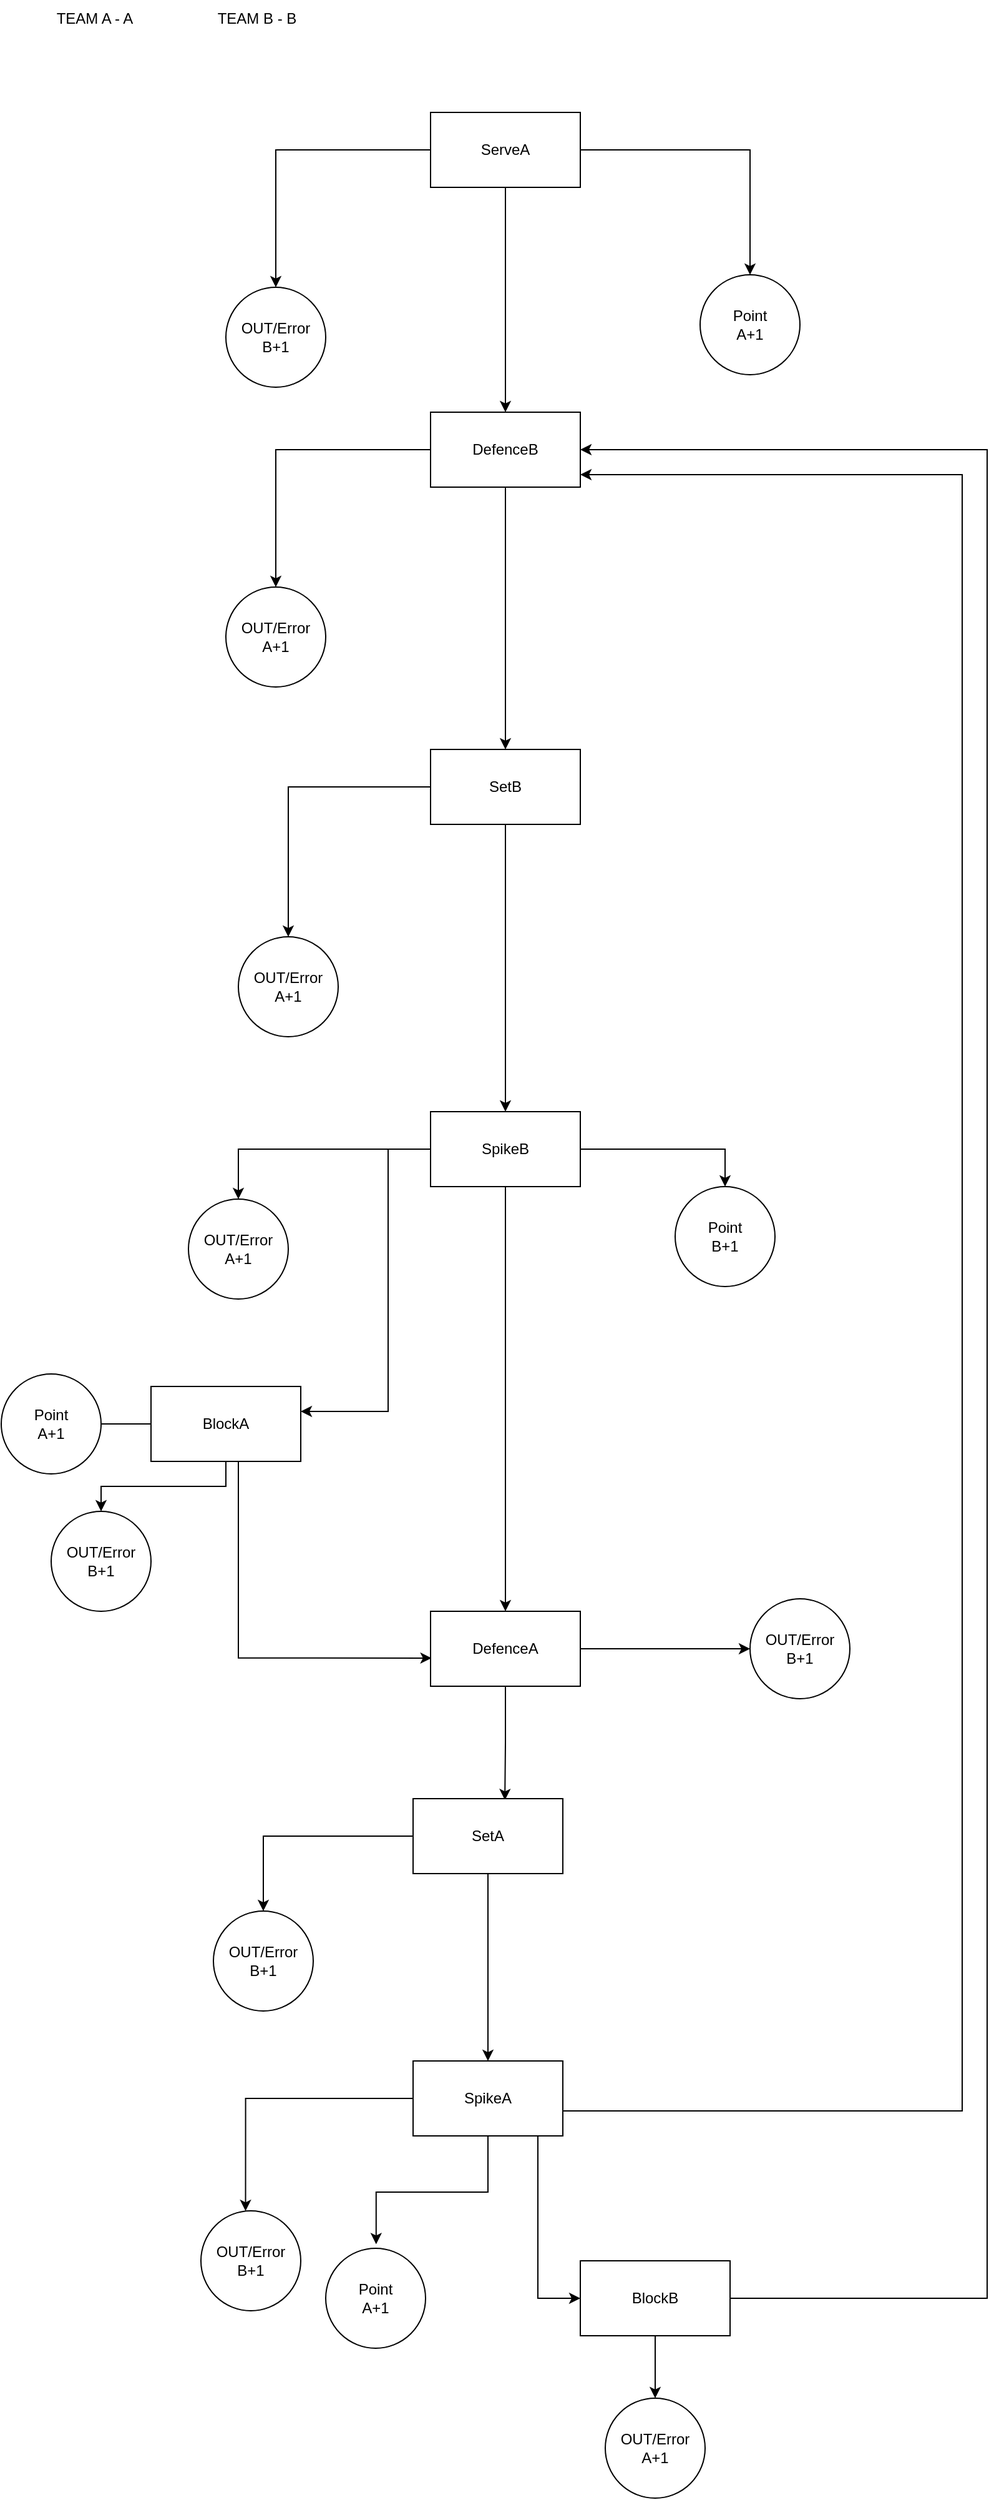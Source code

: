 <mxfile version="21.6.1" type="device">
  <diagram name="Страница 1" id="8FAT1eZCE_aqT5x8DHax">
    <mxGraphModel dx="1990" dy="1109" grid="1" gridSize="10" guides="1" tooltips="1" connect="1" arrows="1" fold="1" page="1" pageScale="1" pageWidth="827" pageHeight="1169" math="0" shadow="0">
      <root>
        <mxCell id="0" />
        <mxCell id="1" parent="0" />
        <mxCell id="_LlIl6xtUvHQYEDM4ap0-8" style="edgeStyle=orthogonalEdgeStyle;rounded=0;orthogonalLoop=1;jettySize=auto;html=1;entryX=0.5;entryY=0;entryDx=0;entryDy=0;" edge="1" parent="1" source="_LlIl6xtUvHQYEDM4ap0-1" target="_LlIl6xtUvHQYEDM4ap0-10">
          <mxGeometry relative="1" as="geometry">
            <mxPoint x="414" y="260" as="targetPoint" />
          </mxGeometry>
        </mxCell>
        <mxCell id="_LlIl6xtUvHQYEDM4ap0-9" style="edgeStyle=orthogonalEdgeStyle;rounded=0;orthogonalLoop=1;jettySize=auto;html=1;entryX=0.5;entryY=0;entryDx=0;entryDy=0;" edge="1" parent="1" source="_LlIl6xtUvHQYEDM4ap0-1" target="_LlIl6xtUvHQYEDM4ap0-5">
          <mxGeometry relative="1" as="geometry" />
        </mxCell>
        <mxCell id="_LlIl6xtUvHQYEDM4ap0-15" style="edgeStyle=orthogonalEdgeStyle;rounded=0;orthogonalLoop=1;jettySize=auto;html=1;" edge="1" parent="1" source="_LlIl6xtUvHQYEDM4ap0-1" target="_LlIl6xtUvHQYEDM4ap0-14">
          <mxGeometry relative="1" as="geometry" />
        </mxCell>
        <mxCell id="_LlIl6xtUvHQYEDM4ap0-1" value="ServeA" style="rounded=0;whiteSpace=wrap;html=1;" vertex="1" parent="1">
          <mxGeometry x="354" y="120" width="120" height="60" as="geometry" />
        </mxCell>
        <mxCell id="_LlIl6xtUvHQYEDM4ap0-5" value="OUT/Error&lt;br&gt;B+1" style="ellipse;whiteSpace=wrap;html=1;aspect=fixed;" vertex="1" parent="1">
          <mxGeometry x="190" y="260" width="80" height="80" as="geometry" />
        </mxCell>
        <mxCell id="_LlIl6xtUvHQYEDM4ap0-13" style="edgeStyle=orthogonalEdgeStyle;rounded=0;orthogonalLoop=1;jettySize=auto;html=1;entryX=0.5;entryY=0;entryDx=0;entryDy=0;" edge="1" parent="1" source="_LlIl6xtUvHQYEDM4ap0-10" target="_LlIl6xtUvHQYEDM4ap0-12">
          <mxGeometry relative="1" as="geometry" />
        </mxCell>
        <mxCell id="_LlIl6xtUvHQYEDM4ap0-17" style="edgeStyle=orthogonalEdgeStyle;rounded=0;orthogonalLoop=1;jettySize=auto;html=1;entryX=0.5;entryY=0;entryDx=0;entryDy=0;" edge="1" parent="1" source="_LlIl6xtUvHQYEDM4ap0-10" target="_LlIl6xtUvHQYEDM4ap0-16">
          <mxGeometry relative="1" as="geometry" />
        </mxCell>
        <mxCell id="_LlIl6xtUvHQYEDM4ap0-10" value="DefenceB" style="rounded=0;whiteSpace=wrap;html=1;" vertex="1" parent="1">
          <mxGeometry x="354" y="360" width="120" height="60" as="geometry" />
        </mxCell>
        <mxCell id="_LlIl6xtUvHQYEDM4ap0-12" value="OUT/Error&lt;br&gt;A+1" style="ellipse;whiteSpace=wrap;html=1;aspect=fixed;" vertex="1" parent="1">
          <mxGeometry x="190" y="500" width="80" height="80" as="geometry" />
        </mxCell>
        <mxCell id="_LlIl6xtUvHQYEDM4ap0-14" value="Point&lt;br&gt;A+1" style="ellipse;whiteSpace=wrap;html=1;aspect=fixed;" vertex="1" parent="1">
          <mxGeometry x="570" y="250" width="80" height="80" as="geometry" />
        </mxCell>
        <mxCell id="_LlIl6xtUvHQYEDM4ap0-19" style="edgeStyle=orthogonalEdgeStyle;rounded=0;orthogonalLoop=1;jettySize=auto;html=1;entryX=0.5;entryY=0;entryDx=0;entryDy=0;" edge="1" parent="1" source="_LlIl6xtUvHQYEDM4ap0-16" target="_LlIl6xtUvHQYEDM4ap0-18">
          <mxGeometry relative="1" as="geometry" />
        </mxCell>
        <mxCell id="_LlIl6xtUvHQYEDM4ap0-23" style="edgeStyle=orthogonalEdgeStyle;rounded=0;orthogonalLoop=1;jettySize=auto;html=1;entryX=0.5;entryY=0;entryDx=0;entryDy=0;" edge="1" parent="1" source="_LlIl6xtUvHQYEDM4ap0-16" target="_LlIl6xtUvHQYEDM4ap0-20">
          <mxGeometry relative="1" as="geometry" />
        </mxCell>
        <mxCell id="_LlIl6xtUvHQYEDM4ap0-16" value="SetB" style="rounded=0;whiteSpace=wrap;html=1;" vertex="1" parent="1">
          <mxGeometry x="354" y="630" width="120" height="60" as="geometry" />
        </mxCell>
        <mxCell id="_LlIl6xtUvHQYEDM4ap0-18" value="OUT/Error&lt;br&gt;A+1" style="ellipse;whiteSpace=wrap;html=1;aspect=fixed;" vertex="1" parent="1">
          <mxGeometry x="200" y="780" width="80" height="80" as="geometry" />
        </mxCell>
        <mxCell id="_LlIl6xtUvHQYEDM4ap0-25" style="edgeStyle=orthogonalEdgeStyle;rounded=0;orthogonalLoop=1;jettySize=auto;html=1;" edge="1" parent="1" source="_LlIl6xtUvHQYEDM4ap0-20" target="_LlIl6xtUvHQYEDM4ap0-24">
          <mxGeometry relative="1" as="geometry" />
        </mxCell>
        <mxCell id="_LlIl6xtUvHQYEDM4ap0-28" style="edgeStyle=orthogonalEdgeStyle;rounded=0;orthogonalLoop=1;jettySize=auto;html=1;entryX=0.5;entryY=0;entryDx=0;entryDy=0;" edge="1" parent="1" source="_LlIl6xtUvHQYEDM4ap0-20" target="_LlIl6xtUvHQYEDM4ap0-27">
          <mxGeometry relative="1" as="geometry" />
        </mxCell>
        <mxCell id="_LlIl6xtUvHQYEDM4ap0-30" style="edgeStyle=orthogonalEdgeStyle;rounded=0;orthogonalLoop=1;jettySize=auto;html=1;" edge="1" parent="1" source="_LlIl6xtUvHQYEDM4ap0-20" target="_LlIl6xtUvHQYEDM4ap0-29">
          <mxGeometry relative="1" as="geometry">
            <Array as="points">
              <mxPoint x="320" y="950" />
              <mxPoint x="320" y="1160" />
            </Array>
          </mxGeometry>
        </mxCell>
        <mxCell id="_LlIl6xtUvHQYEDM4ap0-32" style="edgeStyle=orthogonalEdgeStyle;rounded=0;orthogonalLoop=1;jettySize=auto;html=1;" edge="1" parent="1" source="_LlIl6xtUvHQYEDM4ap0-20" target="_LlIl6xtUvHQYEDM4ap0-31">
          <mxGeometry relative="1" as="geometry" />
        </mxCell>
        <mxCell id="_LlIl6xtUvHQYEDM4ap0-20" value="SpikeB" style="rounded=0;whiteSpace=wrap;html=1;" vertex="1" parent="1">
          <mxGeometry x="354" y="920" width="120" height="60" as="geometry" />
        </mxCell>
        <mxCell id="_LlIl6xtUvHQYEDM4ap0-21" value="TEAM A - A" style="text;html=1;strokeColor=none;fillColor=none;align=center;verticalAlign=middle;whiteSpace=wrap;rounded=0;" vertex="1" parent="1">
          <mxGeometry x="40" y="30" width="90" height="30" as="geometry" />
        </mxCell>
        <mxCell id="_LlIl6xtUvHQYEDM4ap0-22" value="TEAM B - B" style="text;html=1;strokeColor=none;fillColor=none;align=center;verticalAlign=middle;whiteSpace=wrap;rounded=0;" vertex="1" parent="1">
          <mxGeometry x="170" y="30" width="90" height="30" as="geometry" />
        </mxCell>
        <mxCell id="_LlIl6xtUvHQYEDM4ap0-24" value="OUT/Error&lt;br&gt;A+1" style="ellipse;whiteSpace=wrap;html=1;aspect=fixed;" vertex="1" parent="1">
          <mxGeometry x="160" y="990" width="80" height="80" as="geometry" />
        </mxCell>
        <mxCell id="_LlIl6xtUvHQYEDM4ap0-27" value="Point&lt;br&gt;B+1" style="ellipse;whiteSpace=wrap;html=1;aspect=fixed;" vertex="1" parent="1">
          <mxGeometry x="550" y="980" width="80" height="80" as="geometry" />
        </mxCell>
        <mxCell id="_LlIl6xtUvHQYEDM4ap0-33" style="edgeStyle=orthogonalEdgeStyle;rounded=0;orthogonalLoop=1;jettySize=auto;html=1;entryX=0.007;entryY=0.624;entryDx=0;entryDy=0;entryPerimeter=0;" edge="1" parent="1" source="_LlIl6xtUvHQYEDM4ap0-29" target="_LlIl6xtUvHQYEDM4ap0-31">
          <mxGeometry relative="1" as="geometry">
            <Array as="points">
              <mxPoint x="200" y="1357" />
            </Array>
          </mxGeometry>
        </mxCell>
        <mxCell id="_LlIl6xtUvHQYEDM4ap0-35" style="edgeStyle=orthogonalEdgeStyle;rounded=0;orthogonalLoop=1;jettySize=auto;html=1;entryX=1;entryY=0.5;entryDx=0;entryDy=0;" edge="1" parent="1" source="_LlIl6xtUvHQYEDM4ap0-29" target="_LlIl6xtUvHQYEDM4ap0-34">
          <mxGeometry relative="1" as="geometry">
            <Array as="points">
              <mxPoint x="70" y="1170" />
              <mxPoint x="70" y="1170" />
            </Array>
          </mxGeometry>
        </mxCell>
        <mxCell id="_LlIl6xtUvHQYEDM4ap0-37" style="edgeStyle=orthogonalEdgeStyle;rounded=0;orthogonalLoop=1;jettySize=auto;html=1;" edge="1" parent="1" source="_LlIl6xtUvHQYEDM4ap0-29" target="_LlIl6xtUvHQYEDM4ap0-36">
          <mxGeometry relative="1" as="geometry" />
        </mxCell>
        <mxCell id="_LlIl6xtUvHQYEDM4ap0-29" value="BlockA" style="rounded=0;whiteSpace=wrap;html=1;" vertex="1" parent="1">
          <mxGeometry x="130" y="1140" width="120" height="60" as="geometry" />
        </mxCell>
        <mxCell id="_LlIl6xtUvHQYEDM4ap0-41" style="edgeStyle=orthogonalEdgeStyle;rounded=0;orthogonalLoop=1;jettySize=auto;html=1;entryX=0.613;entryY=0.02;entryDx=0;entryDy=0;entryPerimeter=0;" edge="1" parent="1" source="_LlIl6xtUvHQYEDM4ap0-31" target="_LlIl6xtUvHQYEDM4ap0-39">
          <mxGeometry relative="1" as="geometry" />
        </mxCell>
        <mxCell id="_LlIl6xtUvHQYEDM4ap0-43" style="edgeStyle=orthogonalEdgeStyle;rounded=0;orthogonalLoop=1;jettySize=auto;html=1;" edge="1" parent="1" source="_LlIl6xtUvHQYEDM4ap0-31" target="_LlIl6xtUvHQYEDM4ap0-42">
          <mxGeometry relative="1" as="geometry" />
        </mxCell>
        <mxCell id="_LlIl6xtUvHQYEDM4ap0-31" value="DefenceA" style="rounded=0;whiteSpace=wrap;html=1;" vertex="1" parent="1">
          <mxGeometry x="354" y="1320" width="120" height="60" as="geometry" />
        </mxCell>
        <mxCell id="_LlIl6xtUvHQYEDM4ap0-34" value="Point&lt;br&gt;A+1" style="ellipse;whiteSpace=wrap;html=1;aspect=fixed;" vertex="1" parent="1">
          <mxGeometry x="10" y="1130" width="80" height="80" as="geometry" />
        </mxCell>
        <mxCell id="_LlIl6xtUvHQYEDM4ap0-36" value="OUT/Error&lt;br&gt;B+1" style="ellipse;whiteSpace=wrap;html=1;aspect=fixed;" vertex="1" parent="1">
          <mxGeometry x="50" y="1240" width="80" height="80" as="geometry" />
        </mxCell>
        <mxCell id="_LlIl6xtUvHQYEDM4ap0-38" style="edgeStyle=orthogonalEdgeStyle;rounded=0;orthogonalLoop=1;jettySize=auto;html=1;entryX=0.5;entryY=0;entryDx=0;entryDy=0;" edge="1" parent="1" source="_LlIl6xtUvHQYEDM4ap0-39" target="_LlIl6xtUvHQYEDM4ap0-40">
          <mxGeometry relative="1" as="geometry" />
        </mxCell>
        <mxCell id="_LlIl6xtUvHQYEDM4ap0-46" value="" style="edgeStyle=orthogonalEdgeStyle;rounded=0;orthogonalLoop=1;jettySize=auto;html=1;" edge="1" parent="1" source="_LlIl6xtUvHQYEDM4ap0-39" target="_LlIl6xtUvHQYEDM4ap0-45">
          <mxGeometry relative="1" as="geometry" />
        </mxCell>
        <mxCell id="_LlIl6xtUvHQYEDM4ap0-39" value="SetA" style="rounded=0;whiteSpace=wrap;html=1;" vertex="1" parent="1">
          <mxGeometry x="340" y="1470" width="120" height="60" as="geometry" />
        </mxCell>
        <mxCell id="_LlIl6xtUvHQYEDM4ap0-40" value="OUT/Error&lt;br&gt;B+1" style="ellipse;whiteSpace=wrap;html=1;aspect=fixed;" vertex="1" parent="1">
          <mxGeometry x="180" y="1560" width="80" height="80" as="geometry" />
        </mxCell>
        <mxCell id="_LlIl6xtUvHQYEDM4ap0-42" value="OUT/Error&lt;br&gt;B+1" style="ellipse;whiteSpace=wrap;html=1;aspect=fixed;" vertex="1" parent="1">
          <mxGeometry x="610" y="1310" width="80" height="80" as="geometry" />
        </mxCell>
        <mxCell id="_LlIl6xtUvHQYEDM4ap0-49" style="edgeStyle=orthogonalEdgeStyle;rounded=0;orthogonalLoop=1;jettySize=auto;html=1;entryX=0.447;entryY=0.002;entryDx=0;entryDy=0;entryPerimeter=0;" edge="1" parent="1" source="_LlIl6xtUvHQYEDM4ap0-45" target="_LlIl6xtUvHQYEDM4ap0-47">
          <mxGeometry relative="1" as="geometry" />
        </mxCell>
        <mxCell id="_LlIl6xtUvHQYEDM4ap0-52" style="edgeStyle=orthogonalEdgeStyle;rounded=0;orthogonalLoop=1;jettySize=auto;html=1;entryX=0.505;entryY=-0.041;entryDx=0;entryDy=0;entryPerimeter=0;" edge="1" parent="1" source="_LlIl6xtUvHQYEDM4ap0-45" target="_LlIl6xtUvHQYEDM4ap0-48">
          <mxGeometry relative="1" as="geometry" />
        </mxCell>
        <mxCell id="_LlIl6xtUvHQYEDM4ap0-53" style="edgeStyle=orthogonalEdgeStyle;rounded=0;orthogonalLoop=1;jettySize=auto;html=1;" edge="1" parent="1" source="_LlIl6xtUvHQYEDM4ap0-45" target="_LlIl6xtUvHQYEDM4ap0-50">
          <mxGeometry relative="1" as="geometry">
            <Array as="points">
              <mxPoint x="440" y="1870" />
            </Array>
          </mxGeometry>
        </mxCell>
        <mxCell id="_LlIl6xtUvHQYEDM4ap0-54" style="edgeStyle=orthogonalEdgeStyle;rounded=0;orthogonalLoop=1;jettySize=auto;html=1;" edge="1" parent="1">
          <mxGeometry relative="1" as="geometry">
            <mxPoint x="474" y="410" as="targetPoint" />
            <mxPoint x="460" y="1720.0" as="sourcePoint" />
            <Array as="points">
              <mxPoint x="780" y="1720" />
              <mxPoint x="780" y="410" />
              <mxPoint x="474" y="410" />
            </Array>
          </mxGeometry>
        </mxCell>
        <mxCell id="_LlIl6xtUvHQYEDM4ap0-45" value="SpikeA" style="rounded=0;whiteSpace=wrap;html=1;" vertex="1" parent="1">
          <mxGeometry x="340" y="1680" width="120" height="60" as="geometry" />
        </mxCell>
        <mxCell id="_LlIl6xtUvHQYEDM4ap0-47" value="OUT/Error&lt;br&gt;B+1" style="ellipse;whiteSpace=wrap;html=1;aspect=fixed;" vertex="1" parent="1">
          <mxGeometry x="170" y="1800" width="80" height="80" as="geometry" />
        </mxCell>
        <mxCell id="_LlIl6xtUvHQYEDM4ap0-48" value="Point&lt;br&gt;A+1" style="ellipse;whiteSpace=wrap;html=1;aspect=fixed;" vertex="1" parent="1">
          <mxGeometry x="270" y="1830" width="80" height="80" as="geometry" />
        </mxCell>
        <mxCell id="_LlIl6xtUvHQYEDM4ap0-55" style="edgeStyle=orthogonalEdgeStyle;rounded=0;orthogonalLoop=1;jettySize=auto;html=1;" edge="1" parent="1" source="_LlIl6xtUvHQYEDM4ap0-50">
          <mxGeometry relative="1" as="geometry">
            <mxPoint x="474" y="390" as="targetPoint" />
            <Array as="points">
              <mxPoint x="800" y="1870" />
              <mxPoint x="800" y="390" />
              <mxPoint x="474" y="390" />
            </Array>
          </mxGeometry>
        </mxCell>
        <mxCell id="_LlIl6xtUvHQYEDM4ap0-57" style="edgeStyle=orthogonalEdgeStyle;rounded=0;orthogonalLoop=1;jettySize=auto;html=1;" edge="1" parent="1" source="_LlIl6xtUvHQYEDM4ap0-50" target="_LlIl6xtUvHQYEDM4ap0-56">
          <mxGeometry relative="1" as="geometry" />
        </mxCell>
        <mxCell id="_LlIl6xtUvHQYEDM4ap0-50" value="BlockB" style="rounded=0;whiteSpace=wrap;html=1;" vertex="1" parent="1">
          <mxGeometry x="474" y="1840" width="120" height="60" as="geometry" />
        </mxCell>
        <mxCell id="_LlIl6xtUvHQYEDM4ap0-56" value="OUT/Error&lt;br&gt;A+1" style="ellipse;whiteSpace=wrap;html=1;aspect=fixed;" vertex="1" parent="1">
          <mxGeometry x="494" y="1950" width="80" height="80" as="geometry" />
        </mxCell>
      </root>
    </mxGraphModel>
  </diagram>
</mxfile>
